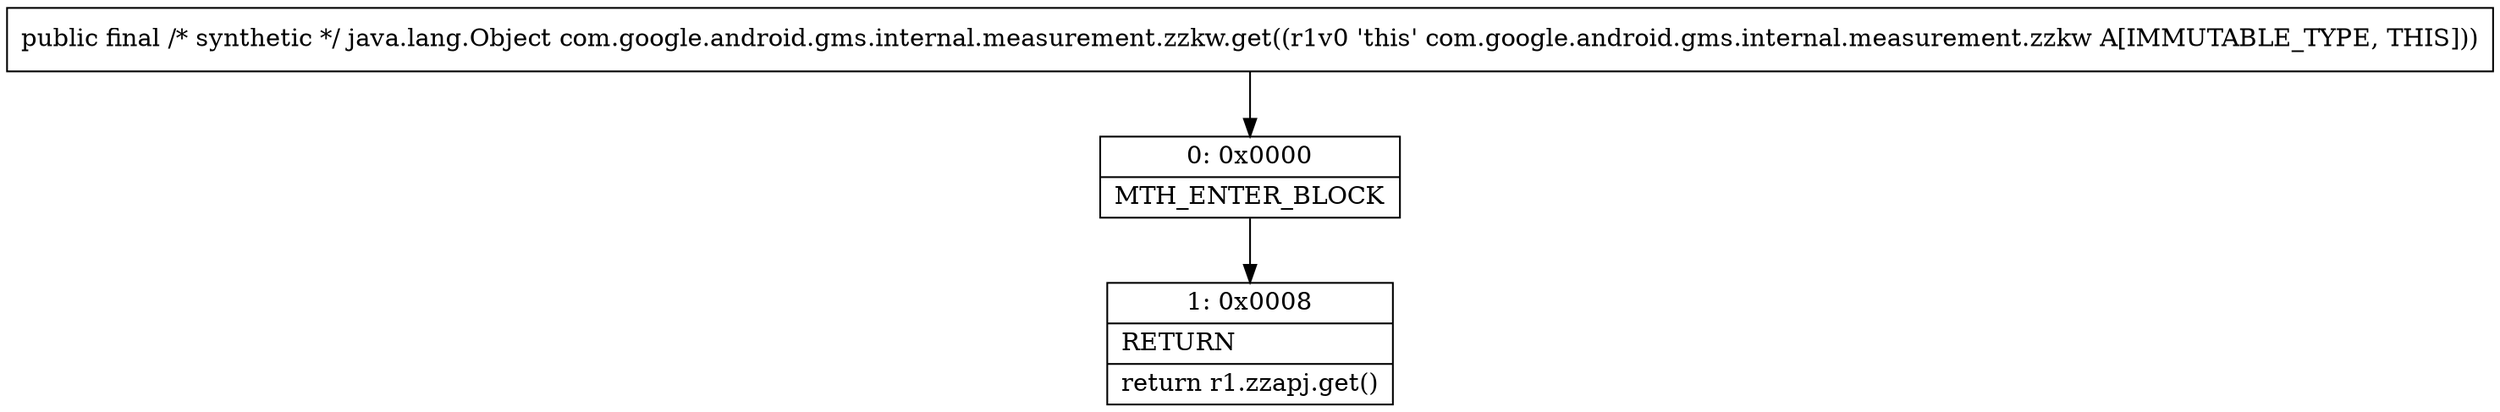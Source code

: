 digraph "CFG forcom.google.android.gms.internal.measurement.zzkw.get()Ljava\/lang\/Object;" {
Node_0 [shape=record,label="{0\:\ 0x0000|MTH_ENTER_BLOCK\l}"];
Node_1 [shape=record,label="{1\:\ 0x0008|RETURN\l|return r1.zzapj.get()\l}"];
MethodNode[shape=record,label="{public final \/* synthetic *\/ java.lang.Object com.google.android.gms.internal.measurement.zzkw.get((r1v0 'this' com.google.android.gms.internal.measurement.zzkw A[IMMUTABLE_TYPE, THIS])) }"];
MethodNode -> Node_0;
Node_0 -> Node_1;
}

